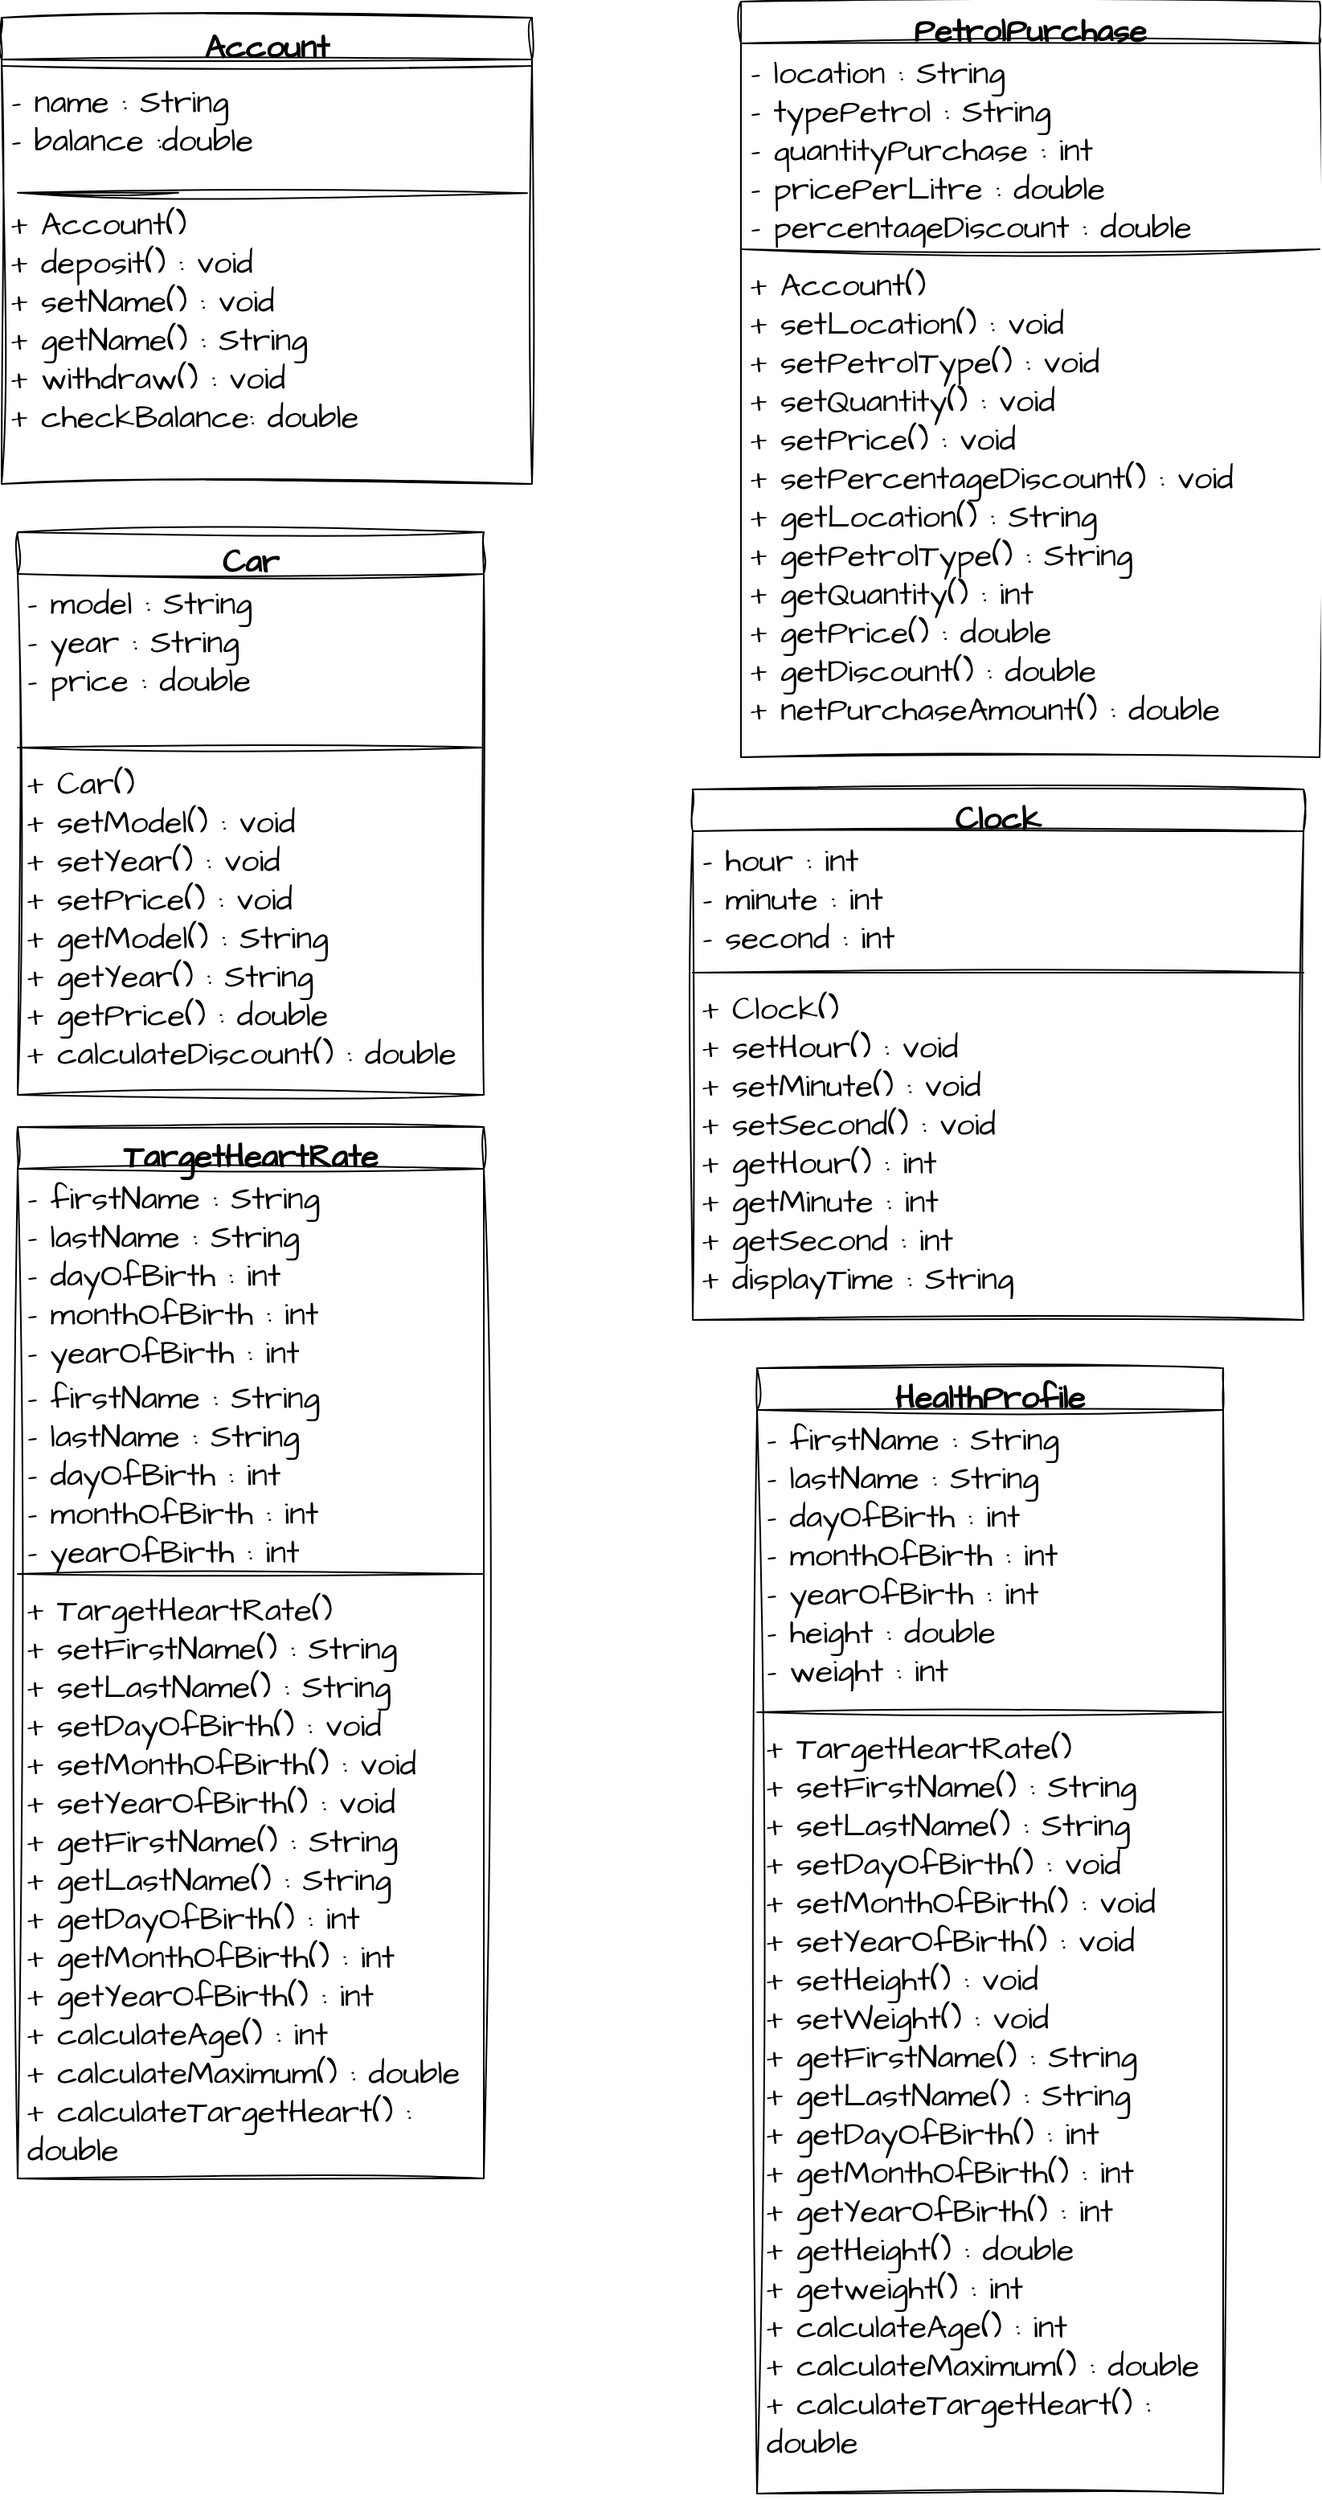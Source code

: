 <mxfile version="21.7.5" type="device">
  <diagram name="Page-1" id="JDjcBghzMQ8EiV2etGeg">
    <mxGraphModel dx="1146" dy="747" grid="1" gridSize="10" guides="1" tooltips="1" connect="1" arrows="1" fold="1" page="1" pageScale="1" pageWidth="850" pageHeight="1100" math="0" shadow="0">
      <root>
        <mxCell id="0" />
        <mxCell id="1" parent="0" />
        <mxCell id="QMVyXMh35tJ10Uf6Mdfb-1" value="PetrolPurchase" style="swimlane;fontStyle=1;align=center;verticalAlign=top;childLayout=stackLayout;horizontal=1;startSize=26;horizontalStack=0;resizeParent=1;resizeParentMax=0;resizeLast=0;collapsible=1;marginBottom=0;whiteSpace=wrap;html=1;sketch=1;hachureGap=4;jiggle=2;curveFitting=1;fontFamily=Architects Daughter;fontSource=https%3A%2F%2Ffonts.googleapis.com%2Fcss%3Ffamily%3DArchitects%2BDaughter;fontSize=20;" vertex="1" parent="1">
          <mxGeometry x="470" y="20" width="360" height="470" as="geometry" />
        </mxCell>
        <mxCell id="QMVyXMh35tJ10Uf6Mdfb-2" value="- location : String&lt;br&gt;- typePetrol : String&lt;br&gt;- quantityPurchase : int&lt;br&gt;- pricePerLitre : double&lt;br&gt;- percentageDiscount : double" style="text;strokeColor=none;fillColor=none;align=left;verticalAlign=top;spacingLeft=4;spacingRight=4;overflow=hidden;rotatable=0;points=[[0,0.5],[1,0.5]];portConstraint=eastwest;whiteSpace=wrap;html=1;fontSize=20;fontFamily=Architects Daughter;" vertex="1" parent="QMVyXMh35tJ10Uf6Mdfb-1">
          <mxGeometry y="26" width="360" height="124" as="geometry" />
        </mxCell>
        <mxCell id="QMVyXMh35tJ10Uf6Mdfb-3" value="" style="line;strokeWidth=1;fillColor=none;align=left;verticalAlign=middle;spacingTop=-1;spacingLeft=3;spacingRight=3;rotatable=0;labelPosition=right;points=[];portConstraint=eastwest;strokeColor=inherit;sketch=1;hachureGap=4;jiggle=2;curveFitting=1;fontFamily=Architects Daughter;fontSource=https%3A%2F%2Ffonts.googleapis.com%2Fcss%3Ffamily%3DArchitects%2BDaughter;fontSize=20;" vertex="1" parent="QMVyXMh35tJ10Uf6Mdfb-1">
          <mxGeometry y="150" width="360" height="8" as="geometry" />
        </mxCell>
        <mxCell id="QMVyXMh35tJ10Uf6Mdfb-4" value="+ Account()&amp;nbsp;&lt;br&gt;+ setLocation() : void&lt;br&gt;+ setPetrolType() : void&lt;br&gt;+ setQuantity() : void&lt;br&gt;+ setPrice() : void&lt;br&gt;+ setPercentageDiscount() : void&lt;br&gt;+ getLocation() : String&lt;br&gt;+ getPetrolType() : String&lt;br&gt;+ getQuantity() : int&lt;br&gt;+ getPrice() : double&lt;br&gt;+ getDiscount() : double&lt;br&gt;+ netPurchaseAmount() : double" style="text;strokeColor=none;fillColor=none;align=left;verticalAlign=top;spacingLeft=4;spacingRight=4;overflow=hidden;rotatable=0;points=[[0,0.5],[1,0.5]];portConstraint=eastwest;whiteSpace=wrap;html=1;fontSize=20;fontFamily=Architects Daughter;" vertex="1" parent="QMVyXMh35tJ10Uf6Mdfb-1">
          <mxGeometry y="158" width="360" height="312" as="geometry" />
        </mxCell>
        <mxCell id="QMVyXMh35tJ10Uf6Mdfb-5" value="Account" style="swimlane;fontStyle=1;align=center;verticalAlign=top;childLayout=stackLayout;horizontal=1;startSize=26;horizontalStack=0;resizeParent=1;resizeParentMax=0;resizeLast=0;collapsible=1;marginBottom=0;whiteSpace=wrap;html=1;sketch=1;hachureGap=4;jiggle=2;curveFitting=1;fontFamily=Architects Daughter;fontSource=https%3A%2F%2Ffonts.googleapis.com%2Fcss%3Ffamily%3DArchitects%2BDaughter;fontSize=20;" vertex="1" parent="1">
          <mxGeometry x="10" y="30" width="330" height="290" as="geometry" />
        </mxCell>
        <mxCell id="QMVyXMh35tJ10Uf6Mdfb-7" value="" style="line;strokeWidth=1;fillColor=none;align=left;verticalAlign=middle;spacingTop=-1;spacingLeft=3;spacingRight=3;rotatable=0;labelPosition=right;points=[];portConstraint=eastwest;strokeColor=inherit;sketch=1;hachureGap=4;jiggle=2;curveFitting=1;fontFamily=Architects Daughter;fontSource=https%3A%2F%2Ffonts.googleapis.com%2Fcss%3Ffamily%3DArchitects%2BDaughter;fontSize=20;" vertex="1" parent="QMVyXMh35tJ10Uf6Mdfb-5">
          <mxGeometry y="26" width="330" height="8" as="geometry" />
        </mxCell>
        <mxCell id="QMVyXMh35tJ10Uf6Mdfb-6" value="- name : String&lt;br&gt;- balance :double&lt;br&gt;" style="text;strokeColor=none;fillColor=none;align=left;verticalAlign=top;spacingLeft=4;spacingRight=4;overflow=hidden;rotatable=0;points=[[0,0.5],[1,0.5]];portConstraint=eastwest;whiteSpace=wrap;html=1;fontSize=20;fontFamily=Architects Daughter;" vertex="1" parent="QMVyXMh35tJ10Uf6Mdfb-5">
          <mxGeometry y="34" width="330" height="76" as="geometry" />
        </mxCell>
        <mxCell id="QMVyXMh35tJ10Uf6Mdfb-9" value="" style="endArrow=none;html=1;rounded=0;sketch=1;hachureGap=4;jiggle=2;curveFitting=1;fontFamily=Architects Daughter;fontSource=https%3A%2F%2Ffonts.googleapis.com%2Fcss%3Ffamily%3DArchitects%2BDaughter;fontSize=16;entryX=0.991;entryY=-0.005;entryDx=0;entryDy=0;entryPerimeter=0;" edge="1" parent="QMVyXMh35tJ10Uf6Mdfb-5" target="QMVyXMh35tJ10Uf6Mdfb-8">
          <mxGeometry width="50" height="50" relative="1" as="geometry">
            <mxPoint x="110" y="108.82" as="sourcePoint" />
            <mxPoint x="220" y="108.82" as="targetPoint" />
            <Array as="points">
              <mxPoint x="10" y="108.82" />
            </Array>
          </mxGeometry>
        </mxCell>
        <mxCell id="QMVyXMh35tJ10Uf6Mdfb-8" value="+ Account()&amp;nbsp;&lt;br&gt;+ deposit() : void&lt;br&gt;+ setName() : void&lt;br&gt;+ getName() : String&lt;br&gt;+ withdraw() : void&lt;br&gt;+ checkBalance: double&lt;br&gt;" style="text;strokeColor=none;fillColor=none;align=left;verticalAlign=top;spacingLeft=4;spacingRight=4;overflow=hidden;rotatable=0;points=[[0,0.5],[1,0.5]];portConstraint=eastwest;whiteSpace=wrap;html=1;fontSize=20;fontFamily=Architects Daughter;" vertex="1" parent="QMVyXMh35tJ10Uf6Mdfb-5">
          <mxGeometry y="110" width="330" height="180" as="geometry" />
        </mxCell>
        <mxCell id="QMVyXMh35tJ10Uf6Mdfb-10" value="Clock" style="swimlane;fontStyle=1;align=center;verticalAlign=top;childLayout=stackLayout;horizontal=1;startSize=26;horizontalStack=0;resizeParent=1;resizeParentMax=0;resizeLast=0;collapsible=1;marginBottom=0;whiteSpace=wrap;html=1;sketch=1;hachureGap=4;jiggle=2;curveFitting=1;fontFamily=Architects Daughter;fontSource=https%3A%2F%2Ffonts.googleapis.com%2Fcss%3Ffamily%3DArchitects%2BDaughter;fontSize=20;" vertex="1" parent="1">
          <mxGeometry x="440" y="510" width="380" height="330" as="geometry" />
        </mxCell>
        <mxCell id="QMVyXMh35tJ10Uf6Mdfb-11" value="- hour : int&lt;br&gt;- minute : int&lt;br&gt;- second : int" style="text;strokeColor=none;fillColor=none;align=left;verticalAlign=top;spacingLeft=4;spacingRight=4;overflow=hidden;rotatable=0;points=[[0,0.5],[1,0.5]];portConstraint=eastwest;whiteSpace=wrap;html=1;fontSize=20;fontFamily=Architects Daughter;" vertex="1" parent="QMVyXMh35tJ10Uf6Mdfb-10">
          <mxGeometry y="26" width="380" height="84" as="geometry" />
        </mxCell>
        <mxCell id="QMVyXMh35tJ10Uf6Mdfb-12" value="" style="line;strokeWidth=1;fillColor=none;align=left;verticalAlign=middle;spacingTop=-1;spacingLeft=3;spacingRight=3;rotatable=0;labelPosition=right;points=[];portConstraint=eastwest;strokeColor=inherit;sketch=1;hachureGap=4;jiggle=2;curveFitting=1;fontFamily=Architects Daughter;fontSource=https%3A%2F%2Ffonts.googleapis.com%2Fcss%3Ffamily%3DArchitects%2BDaughter;fontSize=20;" vertex="1" parent="QMVyXMh35tJ10Uf6Mdfb-10">
          <mxGeometry y="110" width="380" height="8" as="geometry" />
        </mxCell>
        <mxCell id="QMVyXMh35tJ10Uf6Mdfb-13" value="+ Clock()&lt;br&gt;+ setHour() : void&lt;br&gt;+ setMinute() : void&lt;br&gt;+ setSecond() : void&lt;br&gt;+ getHour() : int&lt;br&gt;+ getMinute : int&lt;br&gt;+ getSecond : int&lt;br&gt;+ displayTime : String" style="text;strokeColor=none;fillColor=none;align=left;verticalAlign=top;spacingLeft=4;spacingRight=4;overflow=hidden;rotatable=0;points=[[0,0.5],[1,0.5]];portConstraint=eastwest;whiteSpace=wrap;html=1;fontSize=20;fontFamily=Architects Daughter;" vertex="1" parent="QMVyXMh35tJ10Uf6Mdfb-10">
          <mxGeometry y="118" width="380" height="212" as="geometry" />
        </mxCell>
        <mxCell id="QMVyXMh35tJ10Uf6Mdfb-14" value="Car" style="swimlane;fontStyle=1;align=center;verticalAlign=top;childLayout=stackLayout;horizontal=1;startSize=26;horizontalStack=0;resizeParent=1;resizeParentMax=0;resizeLast=0;collapsible=1;marginBottom=0;whiteSpace=wrap;html=1;sketch=1;hachureGap=4;jiggle=2;curveFitting=1;fontFamily=Architects Daughter;fontSource=https%3A%2F%2Ffonts.googleapis.com%2Fcss%3Ffamily%3DArchitects%2BDaughter;fontSize=20;" vertex="1" parent="1">
          <mxGeometry x="20" y="350" width="290" height="350" as="geometry" />
        </mxCell>
        <mxCell id="QMVyXMh35tJ10Uf6Mdfb-15" value="- model : String&lt;br&gt;- year : String&lt;br&gt;- price : double" style="text;strokeColor=none;fillColor=none;align=left;verticalAlign=top;spacingLeft=4;spacingRight=4;overflow=hidden;rotatable=0;points=[[0,0.5],[1,0.5]];portConstraint=eastwest;whiteSpace=wrap;html=1;fontSize=20;fontFamily=Architects Daughter;" vertex="1" parent="QMVyXMh35tJ10Uf6Mdfb-14">
          <mxGeometry y="26" width="290" height="104" as="geometry" />
        </mxCell>
        <mxCell id="QMVyXMh35tJ10Uf6Mdfb-16" value="" style="line;strokeWidth=1;fillColor=none;align=left;verticalAlign=middle;spacingTop=-1;spacingLeft=3;spacingRight=3;rotatable=0;labelPosition=right;points=[];portConstraint=eastwest;strokeColor=inherit;sketch=1;hachureGap=4;jiggle=2;curveFitting=1;fontFamily=Architects Daughter;fontSource=https%3A%2F%2Ffonts.googleapis.com%2Fcss%3Ffamily%3DArchitects%2BDaughter;fontSize=20;" vertex="1" parent="QMVyXMh35tJ10Uf6Mdfb-14">
          <mxGeometry y="130" width="290" height="8" as="geometry" />
        </mxCell>
        <mxCell id="QMVyXMh35tJ10Uf6Mdfb-17" value="+ Car()&lt;br&gt;+ setModel() : void&lt;br&gt;+ setYear() : void&lt;br&gt;+ setPrice() : void&lt;br&gt;+ getModel() : String&lt;br&gt;+ getYear() : String&lt;br&gt;+ getPrice() : double&lt;br&gt;+ calculateDiscount() : double" style="text;strokeColor=none;fillColor=none;align=left;verticalAlign=top;spacingLeft=4;spacingRight=4;overflow=hidden;rotatable=0;points=[[0,0.5],[1,0.5]];portConstraint=eastwest;whiteSpace=wrap;html=1;fontSize=20;fontFamily=Architects Daughter;" vertex="1" parent="QMVyXMh35tJ10Uf6Mdfb-14">
          <mxGeometry y="138" width="290" height="212" as="geometry" />
        </mxCell>
        <mxCell id="QMVyXMh35tJ10Uf6Mdfb-22" value="TargetHeartRate" style="swimlane;fontStyle=1;align=center;verticalAlign=top;childLayout=stackLayout;horizontal=1;startSize=26;horizontalStack=0;resizeParent=1;resizeParentMax=0;resizeLast=0;collapsible=1;marginBottom=0;whiteSpace=wrap;html=1;sketch=1;hachureGap=4;jiggle=2;curveFitting=1;fontFamily=Architects Daughter;fontSource=https%3A%2F%2Ffonts.googleapis.com%2Fcss%3Ffamily%3DArchitects%2BDaughter;fontSize=20;" vertex="1" parent="1">
          <mxGeometry x="20" y="720" width="290" height="654" as="geometry" />
        </mxCell>
        <mxCell id="QMVyXMh35tJ10Uf6Mdfb-32" value="- firstName : String&lt;br&gt;- lastName : String&lt;br&gt;- dayOfBirth : int&lt;br&gt;- monthOfBirth : int&lt;br&gt;- yearOfBirth : int" style="text;strokeColor=none;fillColor=none;align=left;verticalAlign=top;spacingLeft=4;spacingRight=4;overflow=hidden;rotatable=0;points=[[0,0.5],[1,0.5]];portConstraint=eastwest;whiteSpace=wrap;html=1;fontSize=20;fontFamily=Architects Daughter;" vertex="1" parent="QMVyXMh35tJ10Uf6Mdfb-22">
          <mxGeometry y="26" width="290" height="124" as="geometry" />
        </mxCell>
        <mxCell id="QMVyXMh35tJ10Uf6Mdfb-23" value="- firstName : String&lt;br&gt;- lastName : String&lt;br&gt;- dayOfBirth : int&lt;br&gt;- monthOfBirth : int&lt;br&gt;- yearOfBirth : int" style="text;strokeColor=none;fillColor=none;align=left;verticalAlign=top;spacingLeft=4;spacingRight=4;overflow=hidden;rotatable=0;points=[[0,0.5],[1,0.5]];portConstraint=eastwest;whiteSpace=wrap;html=1;fontSize=20;fontFamily=Architects Daughter;" vertex="1" parent="QMVyXMh35tJ10Uf6Mdfb-22">
          <mxGeometry y="150" width="290" height="124" as="geometry" />
        </mxCell>
        <mxCell id="QMVyXMh35tJ10Uf6Mdfb-24" value="" style="line;strokeWidth=1;fillColor=none;align=left;verticalAlign=middle;spacingTop=-1;spacingLeft=3;spacingRight=3;rotatable=0;labelPosition=right;points=[];portConstraint=eastwest;strokeColor=inherit;sketch=1;hachureGap=4;jiggle=2;curveFitting=1;fontFamily=Architects Daughter;fontSource=https%3A%2F%2Ffonts.googleapis.com%2Fcss%3Ffamily%3DArchitects%2BDaughter;fontSize=20;" vertex="1" parent="QMVyXMh35tJ10Uf6Mdfb-22">
          <mxGeometry y="274" width="290" height="8" as="geometry" />
        </mxCell>
        <mxCell id="QMVyXMh35tJ10Uf6Mdfb-25" value="+ TargetHeartRate()&lt;br&gt;+ setFirstName() : String&lt;br&gt;+ setLastName() : String&lt;br&gt;+ setDayOfBirth() : void&lt;br&gt;+ setMonthOfBirth() : void&lt;br&gt;+ setYearOfBirth() : void&lt;br&gt;+ getFirstName() : String&lt;br&gt;+ getLastName() : String&lt;br&gt;+ getDayOfBirth() : int&lt;br&gt;+ getMonthOfBirth() : int&lt;br&gt;+ getYearOfBirth() : int&lt;br&gt;+ calculateAge() : int&lt;br&gt;+ calculateMaximum() : double&lt;br&gt;+ calculateTargetHeart() : double" style="text;strokeColor=none;fillColor=none;align=left;verticalAlign=top;spacingLeft=4;spacingRight=4;overflow=hidden;rotatable=0;points=[[0,0.5],[1,0.5]];portConstraint=eastwest;whiteSpace=wrap;html=1;fontSize=20;fontFamily=Architects Daughter;" vertex="1" parent="QMVyXMh35tJ10Uf6Mdfb-22">
          <mxGeometry y="282" width="290" height="372" as="geometry" />
        </mxCell>
        <mxCell id="QMVyXMh35tJ10Uf6Mdfb-35" value="HealthProfile" style="swimlane;fontStyle=1;align=center;verticalAlign=top;childLayout=stackLayout;horizontal=1;startSize=26;horizontalStack=0;resizeParent=1;resizeParentMax=0;resizeLast=0;collapsible=1;marginBottom=0;whiteSpace=wrap;html=1;sketch=1;hachureGap=4;jiggle=2;curveFitting=1;fontFamily=Architects Daughter;fontSource=https://fonts.googleapis.com/css?family=Architects+Daughter;fontSize=20;" vertex="1" parent="1">
          <mxGeometry x="480" y="870" width="290" height="700" as="geometry" />
        </mxCell>
        <mxCell id="QMVyXMh35tJ10Uf6Mdfb-36" value="- firstName : String&lt;br&gt;- lastName : String&lt;br&gt;- dayOfBirth : int&lt;br&gt;- monthOfBirth : int&lt;br&gt;- yearOfBirth : int&lt;br&gt;- height : double&lt;br&gt;- weight : int" style="text;strokeColor=none;fillColor=none;align=left;verticalAlign=top;spacingLeft=4;spacingRight=4;overflow=hidden;rotatable=0;points=[[0,0.5],[1,0.5]];portConstraint=eastwest;whiteSpace=wrap;html=1;fontSize=20;fontFamily=Architects Daughter;" vertex="1" parent="QMVyXMh35tJ10Uf6Mdfb-35">
          <mxGeometry y="26" width="290" height="184" as="geometry" />
        </mxCell>
        <mxCell id="QMVyXMh35tJ10Uf6Mdfb-37" value="" style="line;strokeWidth=1;fillColor=none;align=left;verticalAlign=middle;spacingTop=-1;spacingLeft=3;spacingRight=3;rotatable=0;labelPosition=right;points=[];portConstraint=eastwest;strokeColor=inherit;sketch=1;hachureGap=4;jiggle=2;curveFitting=1;fontFamily=Architects Daughter;fontSource=https://fonts.googleapis.com/css?family=Architects+Daughter;fontSize=20;" vertex="1" parent="QMVyXMh35tJ10Uf6Mdfb-35">
          <mxGeometry y="210" width="290" height="8" as="geometry" />
        </mxCell>
        <mxCell id="QMVyXMh35tJ10Uf6Mdfb-38" value="+ TargetHeartRate()&lt;br&gt;+ setFirstName() : String&lt;br&gt;+ setLastName() : String&lt;br&gt;+ setDayOfBirth() : void&lt;br&gt;+ setMonthOfBirth() : void&lt;br&gt;+ setYearOfBirth() : void&lt;br&gt;+ setHeight() : void&lt;br&gt;+ setWeight() : void&lt;br&gt;+ getFirstName() : String&lt;br&gt;+ getLastName() : String&lt;br&gt;+ getDayOfBirth() : int&lt;br&gt;+ getMonthOfBirth() : int&lt;br&gt;+ getYearOfBirth() : int&lt;br&gt;+ getHeight() : double&lt;br&gt;+ getweight() : int&lt;br&gt;+ calculateAge() : int&lt;br&gt;+ calculateMaximum() : double&lt;br&gt;+ calculateTargetHeart() : double" style="text;strokeColor=none;fillColor=none;align=left;verticalAlign=top;spacingLeft=4;spacingRight=4;overflow=hidden;rotatable=0;points=[[0,0.5],[1,0.5]];portConstraint=eastwest;whiteSpace=wrap;html=1;fontSize=20;fontFamily=Architects Daughter;" vertex="1" parent="QMVyXMh35tJ10Uf6Mdfb-35">
          <mxGeometry y="218" width="290" height="482" as="geometry" />
        </mxCell>
      </root>
    </mxGraphModel>
  </diagram>
</mxfile>
